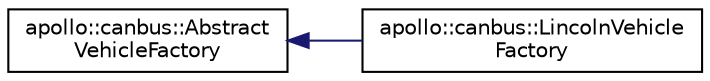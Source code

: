 digraph "Graphical Class Hierarchy"
{
  edge [fontname="Helvetica",fontsize="10",labelfontname="Helvetica",labelfontsize="10"];
  node [fontname="Helvetica",fontsize="10",shape=record];
  rankdir="LR";
  Node1 [label="apollo::canbus::Abstract\lVehicleFactory",height=0.2,width=0.4,color="black", fillcolor="white", style="filled",URL="$classapollo_1_1canbus_1_1AbstractVehicleFactory.html",tooltip="this class is the abstract factory following the AbstractFactory design pattern. It can create Vehicl..."];
  Node1 -> Node2 [dir="back",color="midnightblue",fontsize="10",style="solid",fontname="Helvetica"];
  Node2 [label="apollo::canbus::LincolnVehicle\lFactory",height=0.2,width=0.4,color="black", fillcolor="white", style="filled",URL="$classapollo_1_1canbus_1_1LincolnVehicleFactory.html",tooltip="this class is inherited from AbstractVehicleFactory. It can be used to create controller and message ..."];
}
